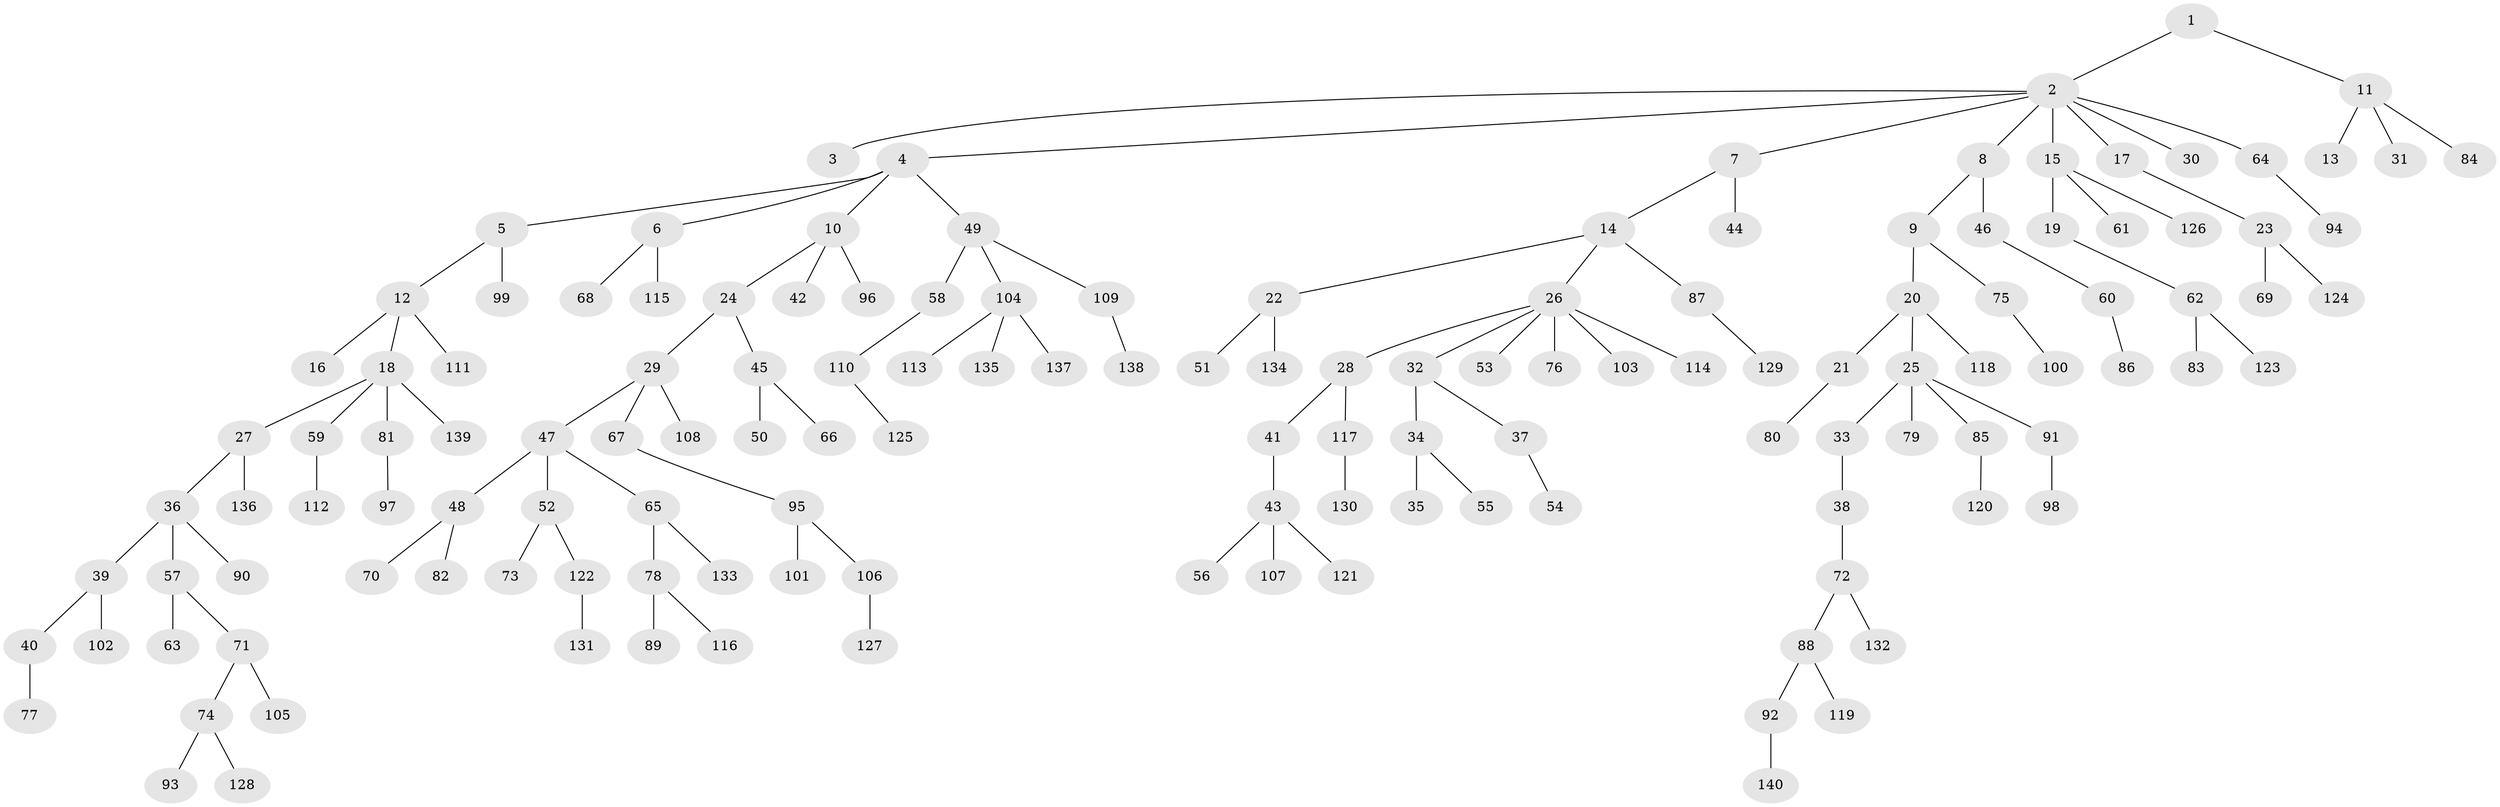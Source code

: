// Generated by graph-tools (version 1.1) at 2025/53/03/09/25 04:53:09]
// undirected, 140 vertices, 139 edges
graph export_dot {
graph [start="1"]
  node [color=gray90,style=filled];
  1;
  2;
  3;
  4;
  5;
  6;
  7;
  8;
  9;
  10;
  11;
  12;
  13;
  14;
  15;
  16;
  17;
  18;
  19;
  20;
  21;
  22;
  23;
  24;
  25;
  26;
  27;
  28;
  29;
  30;
  31;
  32;
  33;
  34;
  35;
  36;
  37;
  38;
  39;
  40;
  41;
  42;
  43;
  44;
  45;
  46;
  47;
  48;
  49;
  50;
  51;
  52;
  53;
  54;
  55;
  56;
  57;
  58;
  59;
  60;
  61;
  62;
  63;
  64;
  65;
  66;
  67;
  68;
  69;
  70;
  71;
  72;
  73;
  74;
  75;
  76;
  77;
  78;
  79;
  80;
  81;
  82;
  83;
  84;
  85;
  86;
  87;
  88;
  89;
  90;
  91;
  92;
  93;
  94;
  95;
  96;
  97;
  98;
  99;
  100;
  101;
  102;
  103;
  104;
  105;
  106;
  107;
  108;
  109;
  110;
  111;
  112;
  113;
  114;
  115;
  116;
  117;
  118;
  119;
  120;
  121;
  122;
  123;
  124;
  125;
  126;
  127;
  128;
  129;
  130;
  131;
  132;
  133;
  134;
  135;
  136;
  137;
  138;
  139;
  140;
  1 -- 2;
  1 -- 11;
  2 -- 3;
  2 -- 4;
  2 -- 7;
  2 -- 8;
  2 -- 15;
  2 -- 17;
  2 -- 30;
  2 -- 64;
  4 -- 5;
  4 -- 6;
  4 -- 10;
  4 -- 49;
  5 -- 12;
  5 -- 99;
  6 -- 68;
  6 -- 115;
  7 -- 14;
  7 -- 44;
  8 -- 9;
  8 -- 46;
  9 -- 20;
  9 -- 75;
  10 -- 24;
  10 -- 42;
  10 -- 96;
  11 -- 13;
  11 -- 31;
  11 -- 84;
  12 -- 16;
  12 -- 18;
  12 -- 111;
  14 -- 22;
  14 -- 26;
  14 -- 87;
  15 -- 19;
  15 -- 61;
  15 -- 126;
  17 -- 23;
  18 -- 27;
  18 -- 59;
  18 -- 81;
  18 -- 139;
  19 -- 62;
  20 -- 21;
  20 -- 25;
  20 -- 118;
  21 -- 80;
  22 -- 51;
  22 -- 134;
  23 -- 69;
  23 -- 124;
  24 -- 29;
  24 -- 45;
  25 -- 33;
  25 -- 79;
  25 -- 85;
  25 -- 91;
  26 -- 28;
  26 -- 32;
  26 -- 53;
  26 -- 76;
  26 -- 103;
  26 -- 114;
  27 -- 36;
  27 -- 136;
  28 -- 41;
  28 -- 117;
  29 -- 47;
  29 -- 67;
  29 -- 108;
  32 -- 34;
  32 -- 37;
  33 -- 38;
  34 -- 35;
  34 -- 55;
  36 -- 39;
  36 -- 57;
  36 -- 90;
  37 -- 54;
  38 -- 72;
  39 -- 40;
  39 -- 102;
  40 -- 77;
  41 -- 43;
  43 -- 56;
  43 -- 107;
  43 -- 121;
  45 -- 50;
  45 -- 66;
  46 -- 60;
  47 -- 48;
  47 -- 52;
  47 -- 65;
  48 -- 70;
  48 -- 82;
  49 -- 58;
  49 -- 104;
  49 -- 109;
  52 -- 73;
  52 -- 122;
  57 -- 63;
  57 -- 71;
  58 -- 110;
  59 -- 112;
  60 -- 86;
  62 -- 83;
  62 -- 123;
  64 -- 94;
  65 -- 78;
  65 -- 133;
  67 -- 95;
  71 -- 74;
  71 -- 105;
  72 -- 88;
  72 -- 132;
  74 -- 93;
  74 -- 128;
  75 -- 100;
  78 -- 89;
  78 -- 116;
  81 -- 97;
  85 -- 120;
  87 -- 129;
  88 -- 92;
  88 -- 119;
  91 -- 98;
  92 -- 140;
  95 -- 101;
  95 -- 106;
  104 -- 113;
  104 -- 135;
  104 -- 137;
  106 -- 127;
  109 -- 138;
  110 -- 125;
  117 -- 130;
  122 -- 131;
}
